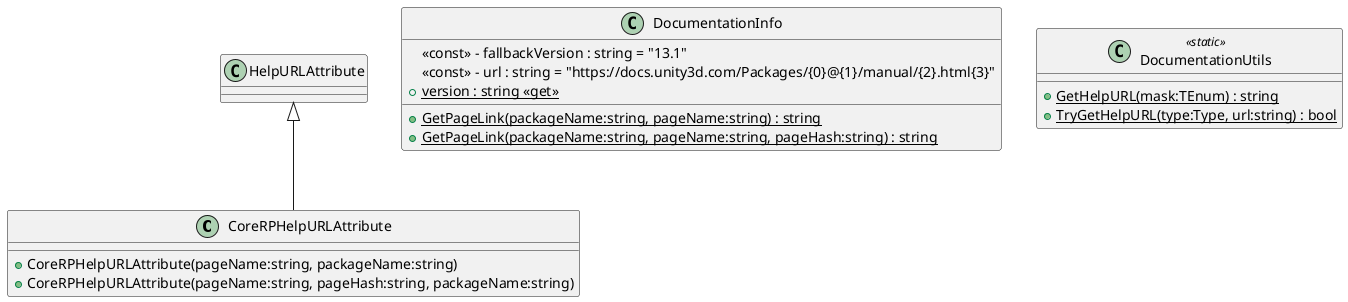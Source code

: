@startuml
class CoreRPHelpURLAttribute {
    + CoreRPHelpURLAttribute(pageName:string, packageName:string)
    + CoreRPHelpURLAttribute(pageName:string, pageHash:string, packageName:string)
}
class DocumentationInfo {
    <<const>> - fallbackVersion : string = "13.1"
    <<const>> - url : string = "https://docs.unity3d.com/Packages/{0&#125;@{1&#125;/manual/{2&#125;.html{3&#125;"
    + {static} version : string <<get>>
    + {static} GetPageLink(packageName:string, pageName:string) : string
    + {static} GetPageLink(packageName:string, pageName:string, pageHash:string) : string
}
class DocumentationUtils <<static>> {
    + {static} GetHelpURL(mask:TEnum) : string
    + {static} TryGetHelpURL(type:Type, url:string) : bool
}
HelpURLAttribute <|-- CoreRPHelpURLAttribute
@enduml
